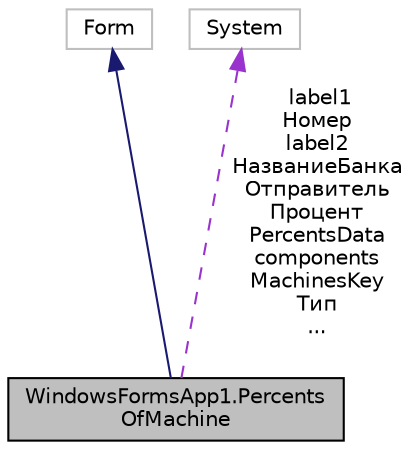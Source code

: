 digraph "WindowsFormsApp1.PercentsOfMachine"
{
 // LATEX_PDF_SIZE
  edge [fontname="Helvetica",fontsize="10",labelfontname="Helvetica",labelfontsize="10"];
  node [fontname="Helvetica",fontsize="10",shape=record];
  Node1 [label="WindowsFormsApp1.Percents\lOfMachine",height=0.2,width=0.4,color="black", fillcolor="grey75", style="filled", fontcolor="black",tooltip=" "];
  Node2 -> Node1 [dir="back",color="midnightblue",fontsize="10",style="solid"];
  Node2 [label="Form",height=0.2,width=0.4,color="grey75", fillcolor="white", style="filled",tooltip=" "];
  Node3 -> Node1 [dir="back",color="darkorchid3",fontsize="10",style="dashed",label=" label1\nНомер\nlabel2\nНазваниеБанка\nОтправитель\nПроцент\nPercentsData\ncomponents\nMachinesKey\nТип\n..." ];
  Node3 [label="System",height=0.2,width=0.4,color="grey75", fillcolor="white", style="filled",tooltip=" "];
}
